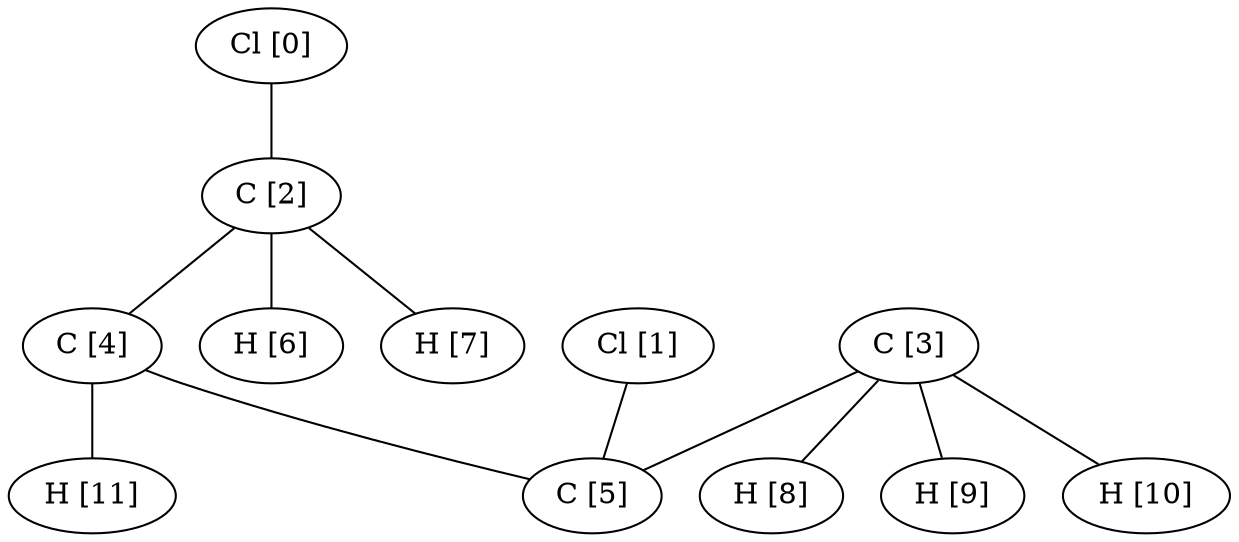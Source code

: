 graph G {
0[label="Cl [0]"];
1[label="Cl [1]"];
2[label="C [2]"];
3[label="C [3]"];
4[label="C [4]"];
5[label="C [5]"];
6[label="H [6]"];
7[label="H [7]"];
8[label="H [8]"];
9[label="H [9]"];
10[label="H [10]"];
11[label="H [11]"];
0--2 ;
1--5 ;
2--4 ;
2--6 ;
2--7 ;
3--5 ;
3--8 ;
3--9 ;
3--10 ;
4--5 ;
4--11 ;
}
